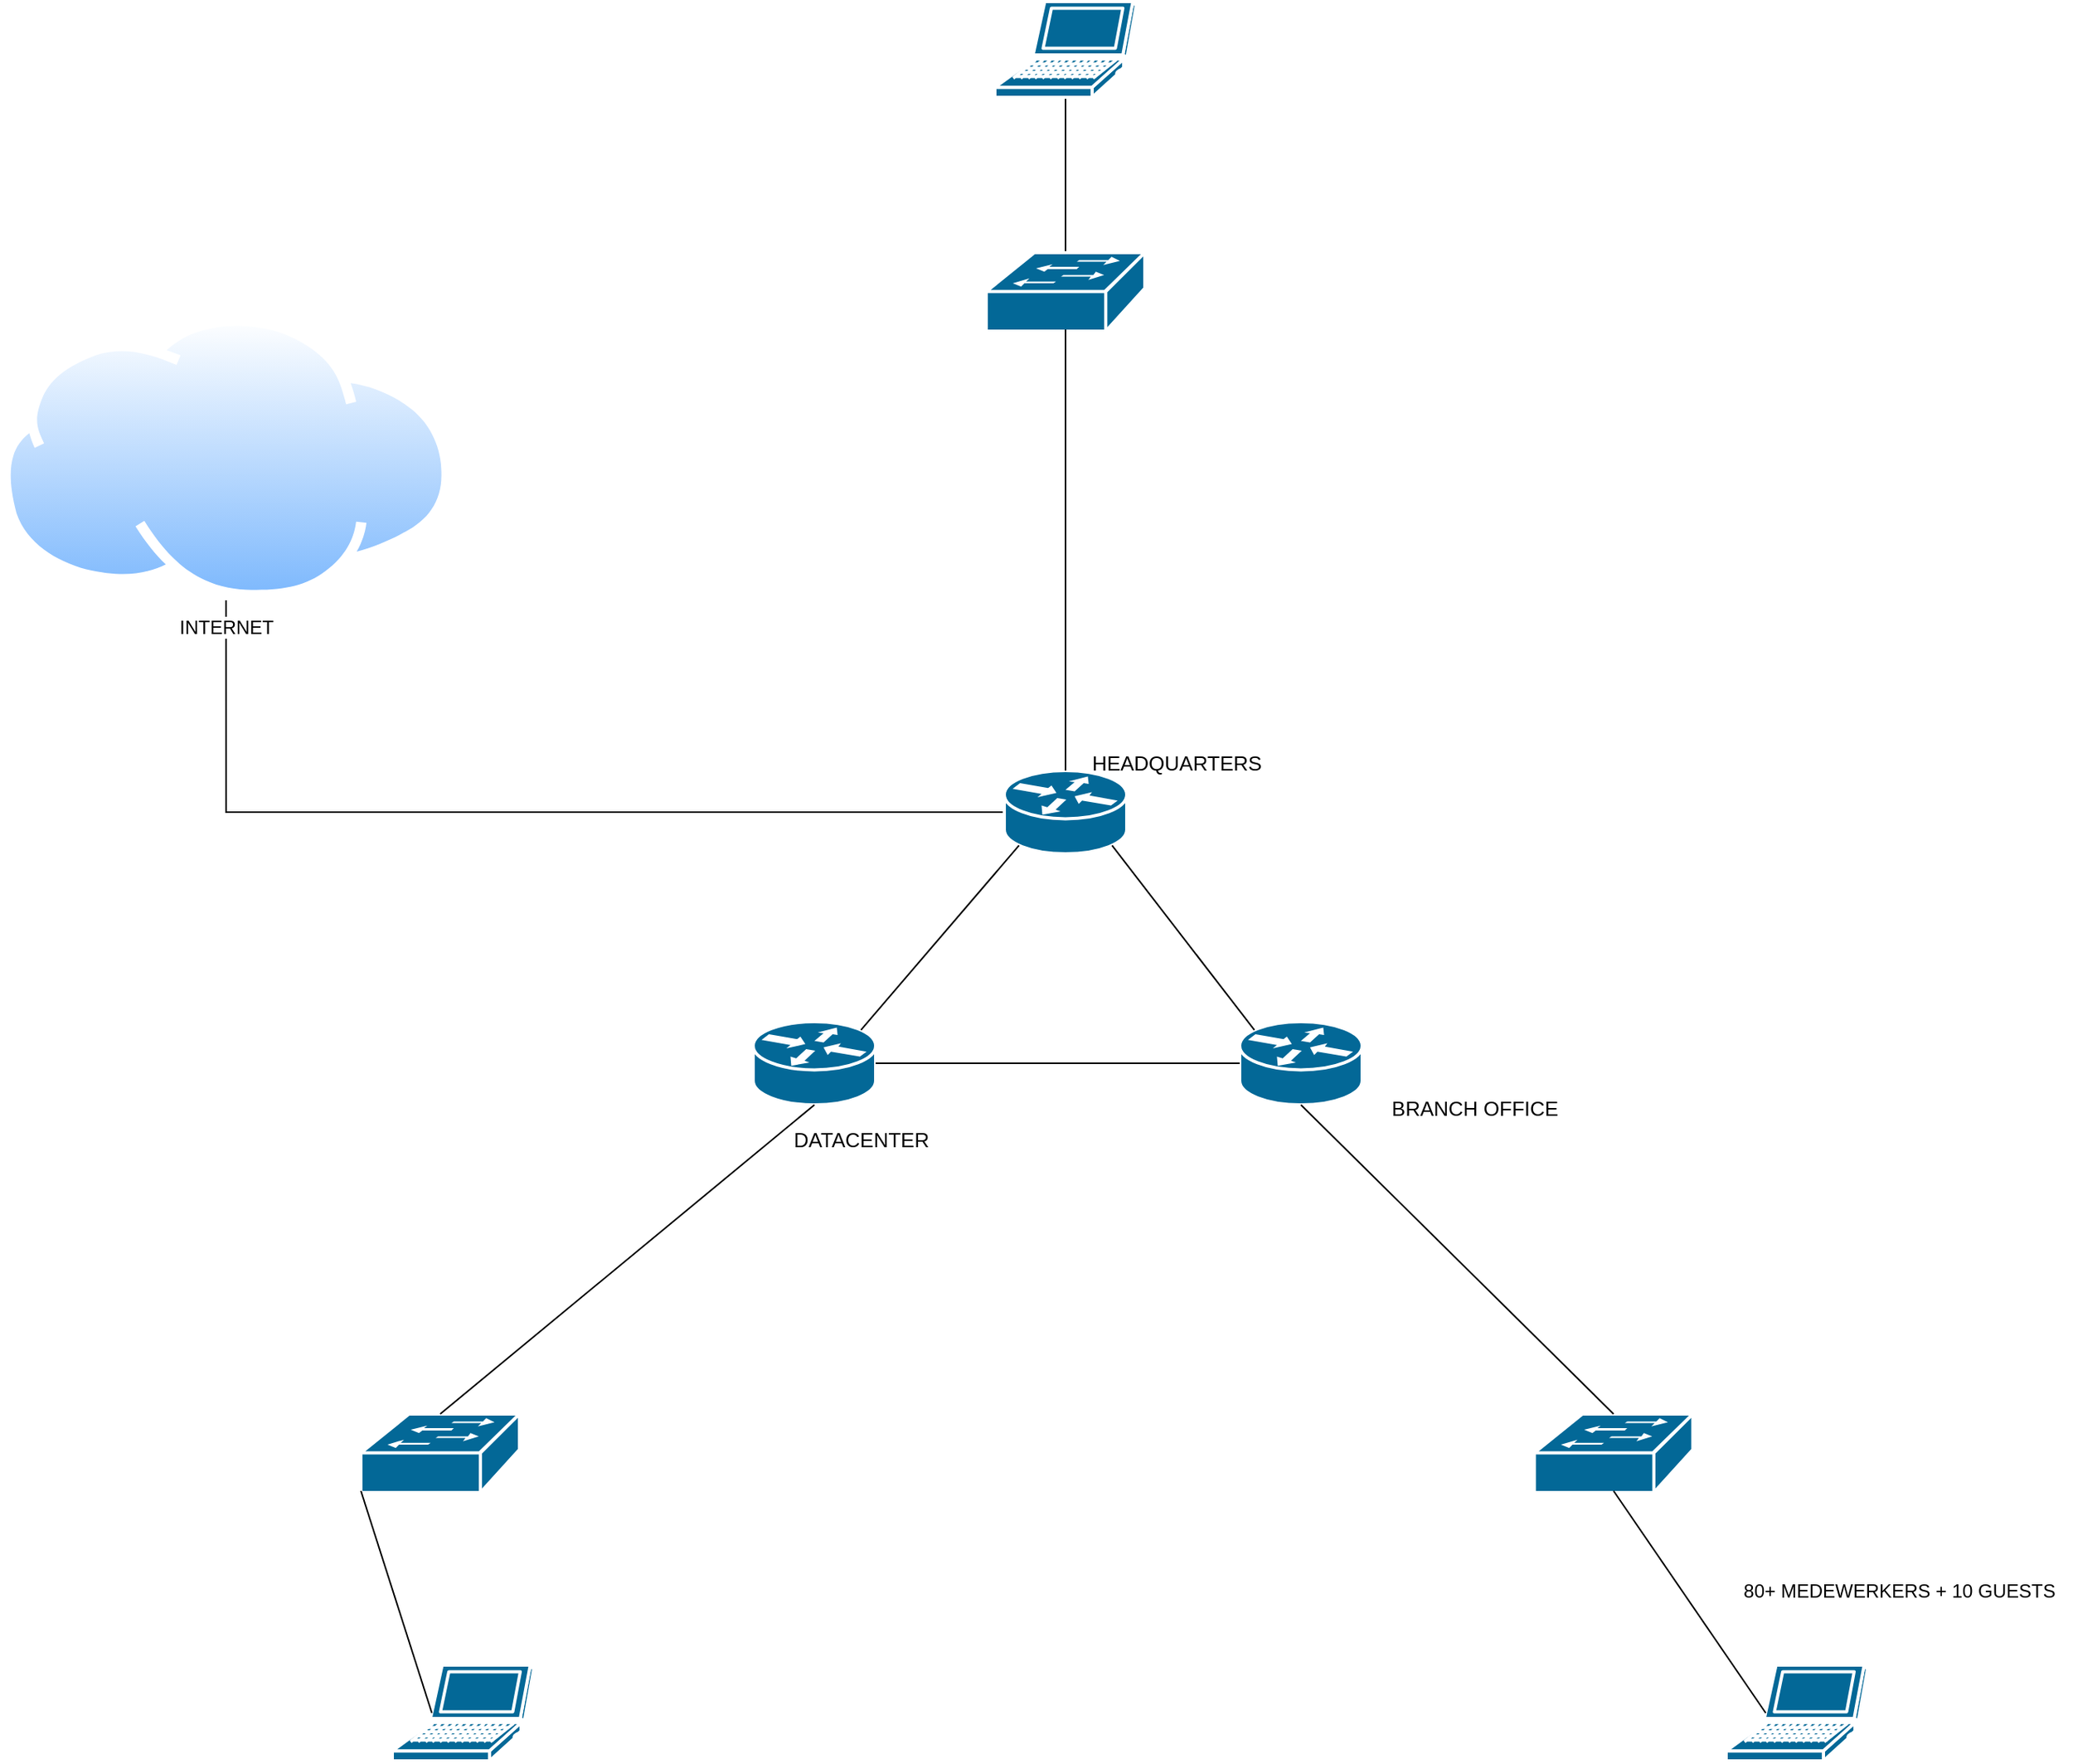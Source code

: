 <mxfile version="22.1.4" type="github">
  <diagram name="Pagina-1" id="W23_X541e6y2MfkYqed9">
    <mxGraphModel dx="2577" dy="2039" grid="1" gridSize="10" guides="1" tooltips="1" connect="1" arrows="1" fold="1" page="1" pageScale="1" pageWidth="827" pageHeight="1169" math="0" shadow="0">
      <root>
        <mxCell id="0" />
        <mxCell id="1" parent="0" />
        <mxCell id="i4wC0IGkZqT9QOlvnzg9-7" style="edgeStyle=orthogonalEdgeStyle;rounded=0;orthogonalLoop=1;jettySize=auto;html=1;exitX=0;exitY=0.5;exitDx=0;exitDy=0;exitPerimeter=0;entryX=0.5;entryY=1;entryDx=0;entryDy=0;endArrow=none;endFill=0;" edge="1" parent="1" source="i4wC0IGkZqT9QOlvnzg9-2" target="i4wC0IGkZqT9QOlvnzg9-5">
          <mxGeometry relative="1" as="geometry" />
        </mxCell>
        <mxCell id="i4wC0IGkZqT9QOlvnzg9-2" value="" style="shape=mxgraph.cisco.routers.router;sketch=0;html=1;pointerEvents=1;dashed=0;fillColor=#036897;strokeColor=#ffffff;strokeWidth=2;verticalLabelPosition=bottom;verticalAlign=top;align=center;outlineConnect=0;" vertex="1" parent="1">
          <mxGeometry x="380" y="-180" width="78" height="53" as="geometry" />
        </mxCell>
        <mxCell id="i4wC0IGkZqT9QOlvnzg9-3" value="" style="shape=mxgraph.cisco.routers.router;sketch=0;html=1;pointerEvents=1;dashed=0;fillColor=#036897;strokeColor=#ffffff;strokeWidth=2;verticalLabelPosition=bottom;verticalAlign=top;align=center;outlineConnect=0;" vertex="1" parent="1">
          <mxGeometry x="530" y="-20" width="78" height="53" as="geometry" />
        </mxCell>
        <mxCell id="i4wC0IGkZqT9QOlvnzg9-4" value="" style="shape=mxgraph.cisco.routers.router;sketch=0;html=1;pointerEvents=1;dashed=0;fillColor=#036897;strokeColor=#ffffff;strokeWidth=2;verticalLabelPosition=bottom;verticalAlign=top;align=center;outlineConnect=0;" vertex="1" parent="1">
          <mxGeometry x="220" y="-20" width="78" height="53" as="geometry" />
        </mxCell>
        <mxCell id="i4wC0IGkZqT9QOlvnzg9-5" value="INTERNET" style="image;aspect=fixed;perimeter=ellipsePerimeter;html=1;align=center;shadow=0;dashed=0;spacingTop=3;image=img/lib/active_directory/internet_cloud.svg;" vertex="1" parent="1">
          <mxGeometry x="-260" y="-470" width="288.1" height="181.5" as="geometry" />
        </mxCell>
        <mxCell id="i4wC0IGkZqT9QOlvnzg9-10" style="edgeStyle=none;shape=connector;rounded=0;orthogonalLoop=1;jettySize=auto;html=1;exitX=0.12;exitY=0.9;exitDx=0;exitDy=0;exitPerimeter=0;entryX=0.88;entryY=0.1;entryDx=0;entryDy=0;entryPerimeter=0;labelBackgroundColor=default;strokeColor=default;align=center;verticalAlign=middle;fontFamily=Helvetica;fontSize=11;fontColor=default;endArrow=none;endFill=0;" edge="1" parent="1" source="i4wC0IGkZqT9QOlvnzg9-2" target="i4wC0IGkZqT9QOlvnzg9-4">
          <mxGeometry relative="1" as="geometry" />
        </mxCell>
        <mxCell id="i4wC0IGkZqT9QOlvnzg9-14" style="edgeStyle=none;shape=connector;rounded=0;orthogonalLoop=1;jettySize=auto;html=1;exitX=1;exitY=0.5;exitDx=0;exitDy=0;exitPerimeter=0;entryX=0;entryY=0.5;entryDx=0;entryDy=0;entryPerimeter=0;labelBackgroundColor=default;strokeColor=default;align=center;verticalAlign=middle;fontFamily=Helvetica;fontSize=11;fontColor=default;endArrow=none;endFill=0;" edge="1" parent="1" source="i4wC0IGkZqT9QOlvnzg9-4" target="i4wC0IGkZqT9QOlvnzg9-3">
          <mxGeometry relative="1" as="geometry" />
        </mxCell>
        <mxCell id="i4wC0IGkZqT9QOlvnzg9-15" style="edgeStyle=none;shape=connector;rounded=0;orthogonalLoop=1;jettySize=auto;html=1;exitX=0.12;exitY=0.1;exitDx=0;exitDy=0;exitPerimeter=0;entryX=0.88;entryY=0.9;entryDx=0;entryDy=0;entryPerimeter=0;labelBackgroundColor=default;strokeColor=default;align=center;verticalAlign=middle;fontFamily=Helvetica;fontSize=11;fontColor=default;endArrow=none;endFill=0;" edge="1" parent="1" source="i4wC0IGkZqT9QOlvnzg9-3" target="i4wC0IGkZqT9QOlvnzg9-2">
          <mxGeometry relative="1" as="geometry" />
        </mxCell>
        <mxCell id="i4wC0IGkZqT9QOlvnzg9-31" style="edgeStyle=none;shape=connector;rounded=0;orthogonalLoop=1;jettySize=auto;html=1;exitX=0.5;exitY=0;exitDx=0;exitDy=0;exitPerimeter=0;labelBackgroundColor=default;strokeColor=default;align=center;verticalAlign=middle;fontFamily=Helvetica;fontSize=11;fontColor=default;endArrow=none;endFill=0;" edge="1" parent="1" source="i4wC0IGkZqT9QOlvnzg9-16" target="i4wC0IGkZqT9QOlvnzg9-30">
          <mxGeometry relative="1" as="geometry" />
        </mxCell>
        <mxCell id="i4wC0IGkZqT9QOlvnzg9-16" value="" style="shape=mxgraph.cisco.switches.workgroup_switch;sketch=0;html=1;pointerEvents=1;dashed=0;fillColor=#036897;strokeColor=#ffffff;strokeWidth=2;verticalLabelPosition=bottom;verticalAlign=top;align=center;outlineConnect=0;fontFamily=Helvetica;fontSize=11;fontColor=default;" vertex="1" parent="1">
          <mxGeometry x="368.5" y="-510" width="101" height="50" as="geometry" />
        </mxCell>
        <mxCell id="i4wC0IGkZqT9QOlvnzg9-17" style="edgeStyle=none;shape=connector;rounded=0;orthogonalLoop=1;jettySize=auto;html=1;exitX=0.5;exitY=0;exitDx=0;exitDy=0;exitPerimeter=0;entryX=0.5;entryY=0.98;entryDx=0;entryDy=0;entryPerimeter=0;labelBackgroundColor=default;strokeColor=default;align=center;verticalAlign=middle;fontFamily=Helvetica;fontSize=11;fontColor=default;endArrow=none;endFill=0;" edge="1" parent="1" source="i4wC0IGkZqT9QOlvnzg9-2" target="i4wC0IGkZqT9QOlvnzg9-16">
          <mxGeometry relative="1" as="geometry" />
        </mxCell>
        <mxCell id="i4wC0IGkZqT9QOlvnzg9-18" value="" style="shape=mxgraph.cisco.switches.workgroup_switch;sketch=0;html=1;pointerEvents=1;dashed=0;fillColor=#036897;strokeColor=#ffffff;strokeWidth=2;verticalLabelPosition=bottom;verticalAlign=top;align=center;outlineConnect=0;fontFamily=Helvetica;fontSize=11;fontColor=default;" vertex="1" parent="1">
          <mxGeometry x="-30" y="230" width="101" height="50" as="geometry" />
        </mxCell>
        <mxCell id="i4wC0IGkZqT9QOlvnzg9-20" value="" style="shape=mxgraph.cisco.switches.workgroup_switch;sketch=0;html=1;pointerEvents=1;dashed=0;fillColor=#036897;strokeColor=#ffffff;strokeWidth=2;verticalLabelPosition=bottom;verticalAlign=top;align=center;outlineConnect=0;fontFamily=Helvetica;fontSize=11;fontColor=default;" vertex="1" parent="1">
          <mxGeometry x="717.75" y="230" width="101" height="50" as="geometry" />
        </mxCell>
        <mxCell id="i4wC0IGkZqT9QOlvnzg9-21" style="edgeStyle=none;shape=connector;rounded=0;orthogonalLoop=1;jettySize=auto;html=1;exitX=0.5;exitY=1;exitDx=0;exitDy=0;exitPerimeter=0;entryX=0.5;entryY=0;entryDx=0;entryDy=0;entryPerimeter=0;labelBackgroundColor=default;strokeColor=default;align=center;verticalAlign=middle;fontFamily=Helvetica;fontSize=11;fontColor=default;endArrow=none;endFill=0;" edge="1" parent="1" source="i4wC0IGkZqT9QOlvnzg9-4" target="i4wC0IGkZqT9QOlvnzg9-18">
          <mxGeometry relative="1" as="geometry" />
        </mxCell>
        <mxCell id="i4wC0IGkZqT9QOlvnzg9-22" style="edgeStyle=none;shape=connector;rounded=0;orthogonalLoop=1;jettySize=auto;html=1;exitX=0.5;exitY=1;exitDx=0;exitDy=0;exitPerimeter=0;entryX=0.5;entryY=0;entryDx=0;entryDy=0;entryPerimeter=0;labelBackgroundColor=default;strokeColor=default;align=center;verticalAlign=middle;fontFamily=Helvetica;fontSize=11;fontColor=default;endArrow=none;endFill=0;" edge="1" parent="1" source="i4wC0IGkZqT9QOlvnzg9-3" target="i4wC0IGkZqT9QOlvnzg9-20">
          <mxGeometry relative="1" as="geometry" />
        </mxCell>
        <mxCell id="i4wC0IGkZqT9QOlvnzg9-23" value="&lt;font style=&quot;font-size: 13px;&quot;&gt;HEADQUARTERS&lt;/font&gt;" style="text;strokeColor=none;align=center;fillColor=none;html=1;verticalAlign=middle;whiteSpace=wrap;rounded=0;fontSize=11;fontFamily=Helvetica;fontColor=default;" vertex="1" parent="1">
          <mxGeometry x="360" y="-200" width="260" height="30" as="geometry" />
        </mxCell>
        <mxCell id="i4wC0IGkZqT9QOlvnzg9-24" value="&lt;font style=&quot;font-size: 13px;&quot;&gt;BRANCH OFFICE&lt;/font&gt;" style="text;strokeColor=none;align=center;fillColor=none;html=1;verticalAlign=middle;whiteSpace=wrap;rounded=0;fontSize=11;fontFamily=Helvetica;fontColor=default;" vertex="1" parent="1">
          <mxGeometry x="490" y="20" width="380" height="30" as="geometry" />
        </mxCell>
        <mxCell id="i4wC0IGkZqT9QOlvnzg9-25" value="&lt;font style=&quot;font-size: 13px;&quot;&gt;DATACENTER&lt;/font&gt;" style="text;strokeColor=none;align=center;fillColor=none;html=1;verticalAlign=middle;whiteSpace=wrap;rounded=0;fontSize=11;fontFamily=Helvetica;fontColor=default;" vertex="1" parent="1">
          <mxGeometry x="259.25" y="40" width="60" height="30" as="geometry" />
        </mxCell>
        <mxCell id="i4wC0IGkZqT9QOlvnzg9-26" value="" style="shape=mxgraph.cisco.computers_and_peripherals.laptop;sketch=0;html=1;pointerEvents=1;dashed=0;fillColor=#036897;strokeColor=#ffffff;strokeWidth=2;verticalLabelPosition=bottom;verticalAlign=top;align=center;outlineConnect=0;fontFamily=Helvetica;fontSize=11;fontColor=default;" vertex="1" parent="1">
          <mxGeometry x="840" y="390" width="90" height="61" as="geometry" />
        </mxCell>
        <mxCell id="i4wC0IGkZqT9QOlvnzg9-28" style="edgeStyle=none;shape=connector;rounded=0;orthogonalLoop=1;jettySize=auto;html=1;exitX=0.5;exitY=0.98;exitDx=0;exitDy=0;exitPerimeter=0;entryX=0.28;entryY=0.5;entryDx=0;entryDy=0;entryPerimeter=0;labelBackgroundColor=default;strokeColor=default;align=center;verticalAlign=middle;fontFamily=Helvetica;fontSize=11;fontColor=default;endArrow=none;endFill=0;" edge="1" parent="1" source="i4wC0IGkZqT9QOlvnzg9-20" target="i4wC0IGkZqT9QOlvnzg9-26">
          <mxGeometry relative="1" as="geometry" />
        </mxCell>
        <mxCell id="i4wC0IGkZqT9QOlvnzg9-29" value="&lt;font style=&quot;font-size: 12px;&quot;&gt;80+ MEDEWERKERS + 10 GUESTS&lt;/font&gt;" style="text;html=1;align=center;verticalAlign=middle;resizable=0;points=[];autosize=1;strokeColor=none;fillColor=none;fontSize=11;fontFamily=Helvetica;fontColor=default;" vertex="1" parent="1">
          <mxGeometry x="840" y="328" width="220" height="30" as="geometry" />
        </mxCell>
        <mxCell id="i4wC0IGkZqT9QOlvnzg9-30" value="" style="shape=mxgraph.cisco.computers_and_peripherals.laptop;sketch=0;html=1;pointerEvents=1;dashed=0;fillColor=#036897;strokeColor=#ffffff;strokeWidth=2;verticalLabelPosition=bottom;verticalAlign=top;align=center;outlineConnect=0;fontFamily=Helvetica;fontSize=11;fontColor=default;" vertex="1" parent="1">
          <mxGeometry x="374" y="-670" width="90" height="61" as="geometry" />
        </mxCell>
        <mxCell id="i4wC0IGkZqT9QOlvnzg9-33" value="" style="shape=mxgraph.cisco.computers_and_peripherals.laptop;sketch=0;html=1;pointerEvents=1;dashed=0;fillColor=#036897;strokeColor=#ffffff;strokeWidth=2;verticalLabelPosition=bottom;verticalAlign=top;align=center;outlineConnect=0;fontFamily=Helvetica;fontSize=11;fontColor=default;" vertex="1" parent="1">
          <mxGeometry x="-10" y="390" width="90" height="61" as="geometry" />
        </mxCell>
        <mxCell id="i4wC0IGkZqT9QOlvnzg9-34" style="edgeStyle=none;shape=connector;rounded=0;orthogonalLoop=1;jettySize=auto;html=1;exitX=0;exitY=0.98;exitDx=0;exitDy=0;exitPerimeter=0;entryX=0.28;entryY=0.5;entryDx=0;entryDy=0;entryPerimeter=0;labelBackgroundColor=default;strokeColor=default;align=center;verticalAlign=middle;fontFamily=Helvetica;fontSize=11;fontColor=default;endArrow=none;endFill=0;" edge="1" parent="1" source="i4wC0IGkZqT9QOlvnzg9-18" target="i4wC0IGkZqT9QOlvnzg9-33">
          <mxGeometry relative="1" as="geometry" />
        </mxCell>
      </root>
    </mxGraphModel>
  </diagram>
</mxfile>
